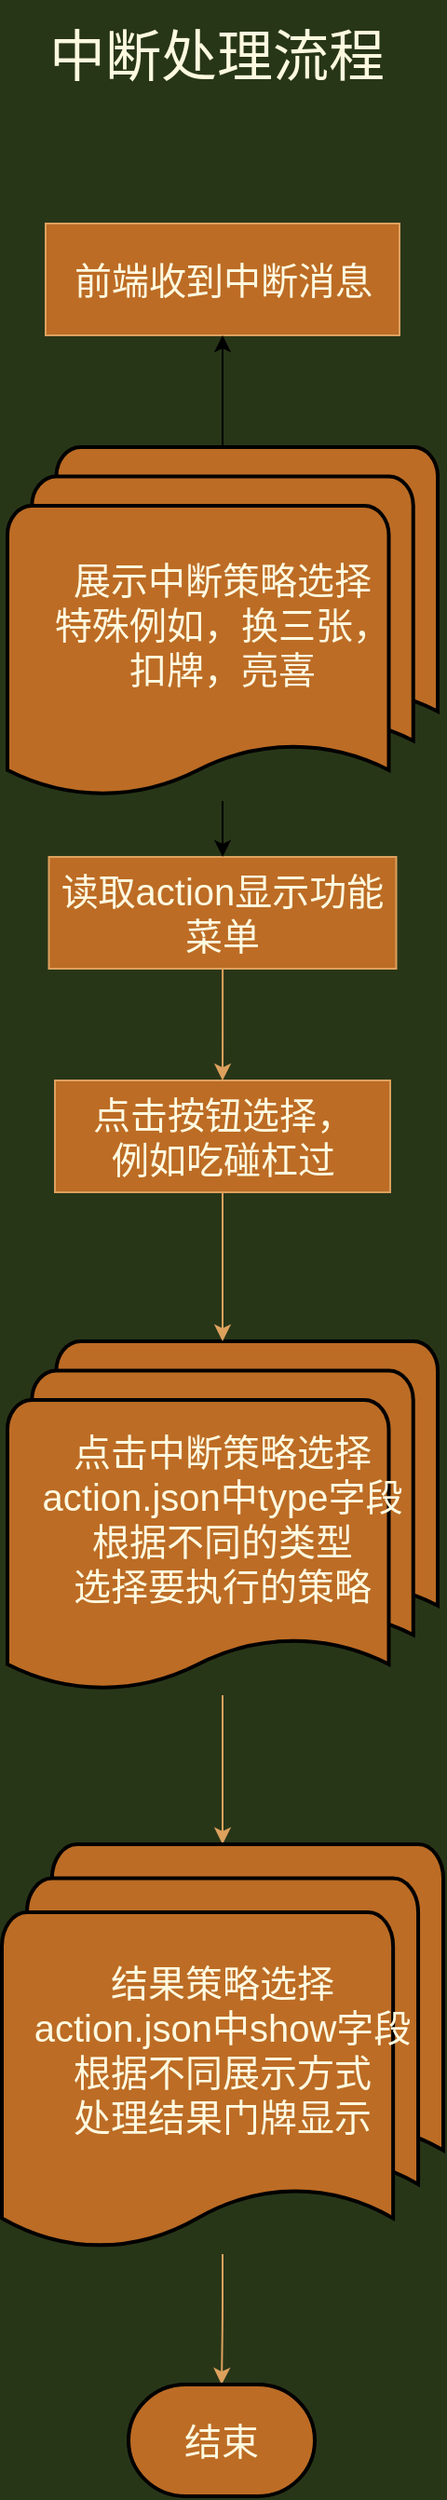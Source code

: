 <mxfile version="14.1.9" type="github">
  <diagram id="C5RBs43oDa-KdzZeNtuy" name="Page-1">
    <mxGraphModel dx="2066" dy="2431" grid="1" gridSize="10" guides="1" tooltips="1" connect="1" arrows="1" fold="1" page="1" pageScale="1" pageWidth="1300" pageHeight="1300" background="#283618" math="0" shadow="0">
      <root>
        <mxCell id="WIyWlLk6GJQsqaUBKTNV-0" />
        <mxCell id="WIyWlLk6GJQsqaUBKTNV-1" parent="WIyWlLk6GJQsqaUBKTNV-0" />
        <mxCell id="OpRhZhjNAaHMoUiv7lPD-0" value="前端收到中断消息" style="rounded=0;whiteSpace=wrap;html=1;sketch=0;strokeColor=#DDA15E;fillColor=#BC6C25;fontColor=#FEFAE0;fontSize=20;" parent="WIyWlLk6GJQsqaUBKTNV-1" vertex="1">
          <mxGeometry x="555.5" y="-100" width="190" height="60" as="geometry" />
        </mxCell>
        <mxCell id="OpRhZhjNAaHMoUiv7lPD-7" value="" style="edgeStyle=orthogonalEdgeStyle;curved=0;rounded=1;sketch=0;orthogonalLoop=1;jettySize=auto;html=1;strokeColor=#DDA15E;fillColor=#BC6C25;fontColor=#FEFAE0;fontSize=20;" parent="WIyWlLk6GJQsqaUBKTNV-1" source="OpRhZhjNAaHMoUiv7lPD-1" target="OpRhZhjNAaHMoUiv7lPD-6" edge="1">
          <mxGeometry relative="1" as="geometry" />
        </mxCell>
        <mxCell id="OpRhZhjNAaHMoUiv7lPD-1" value="读取action显示功能菜单" style="rounded=0;whiteSpace=wrap;html=1;sketch=0;strokeColor=#DDA15E;fillColor=#BC6C25;fontColor=#FEFAE0;fontSize=20;" parent="WIyWlLk6GJQsqaUBKTNV-1" vertex="1">
          <mxGeometry x="557.25" y="240" width="186.5" height="60" as="geometry" />
        </mxCell>
        <mxCell id="OpRhZhjNAaHMoUiv7lPD-17" value="" style="edgeStyle=orthogonalEdgeStyle;curved=0;rounded=1;sketch=0;orthogonalLoop=1;jettySize=auto;html=1;strokeColor=#DDA15E;fillColor=#BC6C25;fontSize=20;fontColor=#FEFAE0;" parent="WIyWlLk6GJQsqaUBKTNV-1" source="OpRhZhjNAaHMoUiv7lPD-5" target="OpRhZhjNAaHMoUiv7lPD-16" edge="1">
          <mxGeometry relative="1" as="geometry" />
        </mxCell>
        <mxCell id="OpRhZhjNAaHMoUiv7lPD-5" value="点击中断策略选择&lt;br&gt;action.json中type字段&lt;br style=&quot;font-size: 20px&quot;&gt;根据不同的类型&lt;br&gt;选择要执行的策略" style="strokeWidth=2;html=1;shape=mxgraph.flowchart.multi-document;whiteSpace=wrap;rounded=0;sketch=0;fillColor=#BC6C25;fontColor=#FEFAE0;fontSize=20;" parent="WIyWlLk6GJQsqaUBKTNV-1" vertex="1">
          <mxGeometry x="535" y="500" width="231" height="190" as="geometry" />
        </mxCell>
        <mxCell id="OpRhZhjNAaHMoUiv7lPD-8" value="" style="edgeStyle=orthogonalEdgeStyle;curved=0;rounded=1;sketch=0;orthogonalLoop=1;jettySize=auto;html=1;strokeColor=#DDA15E;fillColor=#BC6C25;fontColor=#FEFAE0;fontSize=20;" parent="WIyWlLk6GJQsqaUBKTNV-1" source="OpRhZhjNAaHMoUiv7lPD-6" target="OpRhZhjNAaHMoUiv7lPD-5" edge="1">
          <mxGeometry relative="1" as="geometry" />
        </mxCell>
        <mxCell id="OpRhZhjNAaHMoUiv7lPD-6" value="点击按钮选择，&lt;br&gt;例如吃碰杠过" style="rounded=0;whiteSpace=wrap;html=1;sketch=0;strokeColor=#DDA15E;fillColor=#BC6C25;fontColor=#FEFAE0;fontSize=20;" parent="WIyWlLk6GJQsqaUBKTNV-1" vertex="1">
          <mxGeometry x="560.5" y="360" width="180" height="60" as="geometry" />
        </mxCell>
        <mxCell id="OpRhZhjNAaHMoUiv7lPD-12" value="&lt;font style=&quot;font-size: 30px&quot;&gt;中断处理流程&lt;/font&gt;" style="text;html=1;strokeColor=none;fillColor=none;align=center;verticalAlign=middle;whiteSpace=wrap;rounded=0;sketch=0;fontSize=20;fontColor=#FEFAE0;" parent="WIyWlLk6GJQsqaUBKTNV-1" vertex="1">
          <mxGeometry x="535" y="-220" width="224.5" height="60" as="geometry" />
        </mxCell>
        <mxCell id="OpRhZhjNAaHMoUiv7lPD-19" value="" style="edgeStyle=orthogonalEdgeStyle;curved=0;rounded=1;sketch=0;orthogonalLoop=1;jettySize=auto;html=1;strokeColor=#DDA15E;fillColor=#BC6C25;fontSize=20;fontColor=#FEFAE0;" parent="WIyWlLk6GJQsqaUBKTNV-1" source="OpRhZhjNAaHMoUiv7lPD-16" target="OpRhZhjNAaHMoUiv7lPD-18" edge="1">
          <mxGeometry relative="1" as="geometry" />
        </mxCell>
        <mxCell id="OpRhZhjNAaHMoUiv7lPD-16" value="结果策略选择&lt;br&gt;action.json中show字段&lt;br style=&quot;font-size: 20px&quot;&gt;根据不同展示方式&lt;br&gt;处理结果门牌显示" style="strokeWidth=2;html=1;shape=mxgraph.flowchart.multi-document;whiteSpace=wrap;rounded=0;sketch=0;fillColor=#BC6C25;fontColor=#FEFAE0;fontSize=20;" parent="WIyWlLk6GJQsqaUBKTNV-1" vertex="1">
          <mxGeometry x="532" y="770" width="237" height="220" as="geometry" />
        </mxCell>
        <mxCell id="OpRhZhjNAaHMoUiv7lPD-18" value="结束" style="strokeWidth=2;html=1;shape=mxgraph.flowchart.terminator;whiteSpace=wrap;rounded=0;sketch=0;fillColor=#BC6C25;fontSize=20;fontColor=#FEFAE0;" parent="WIyWlLk6GJQsqaUBKTNV-1" vertex="1">
          <mxGeometry x="600" y="1060" width="100" height="60" as="geometry" />
        </mxCell>
        <mxCell id="kZYSqJ4vhdm0p2-LyzZb-1" value="" style="edgeStyle=orthogonalEdgeStyle;rounded=0;orthogonalLoop=1;jettySize=auto;html=1;" edge="1" parent="WIyWlLk6GJQsqaUBKTNV-1" source="kZYSqJ4vhdm0p2-LyzZb-0" target="OpRhZhjNAaHMoUiv7lPD-0">
          <mxGeometry relative="1" as="geometry" />
        </mxCell>
        <mxCell id="kZYSqJ4vhdm0p2-LyzZb-2" value="" style="edgeStyle=orthogonalEdgeStyle;rounded=0;orthogonalLoop=1;jettySize=auto;html=1;" edge="1" parent="WIyWlLk6GJQsqaUBKTNV-1" source="kZYSqJ4vhdm0p2-LyzZb-0" target="OpRhZhjNAaHMoUiv7lPD-1">
          <mxGeometry relative="1" as="geometry" />
        </mxCell>
        <mxCell id="kZYSqJ4vhdm0p2-LyzZb-0" value="展示中断策略选择&lt;br&gt;特殊例如，换三张，&lt;br&gt;扣牌，亮喜" style="strokeWidth=2;html=1;shape=mxgraph.flowchart.multi-document;whiteSpace=wrap;rounded=0;sketch=0;fillColor=#BC6C25;fontColor=#FEFAE0;fontSize=20;" vertex="1" parent="WIyWlLk6GJQsqaUBKTNV-1">
          <mxGeometry x="535" y="20" width="231" height="190" as="geometry" />
        </mxCell>
      </root>
    </mxGraphModel>
  </diagram>
</mxfile>
